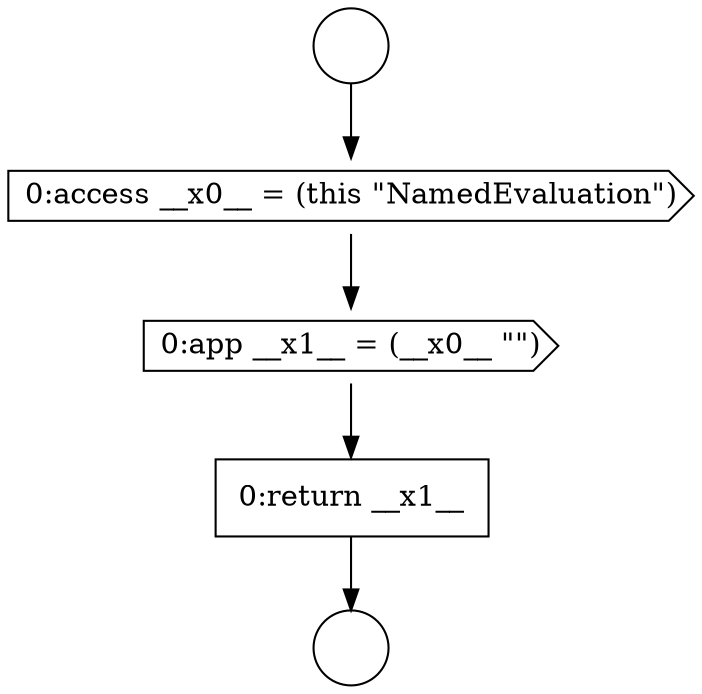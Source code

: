 digraph {
  node9305 [shape=none, margin=0, label=<<font color="black">
    <table border="0" cellborder="1" cellspacing="0" cellpadding="10">
      <tr><td align="left">0:return __x1__</td></tr>
    </table>
  </font>> color="black" fillcolor="white" style=filled]
  node9304 [shape=cds, label=<<font color="black">0:app __x1__ = (__x0__ &quot;&quot;)</font>> color="black" fillcolor="white" style=filled]
  node9301 [shape=circle label=" " color="black" fillcolor="white" style=filled]
  node9302 [shape=circle label=" " color="black" fillcolor="white" style=filled]
  node9303 [shape=cds, label=<<font color="black">0:access __x0__ = (this &quot;NamedEvaluation&quot;)</font>> color="black" fillcolor="white" style=filled]
  node9301 -> node9303 [ color="black"]
  node9303 -> node9304 [ color="black"]
  node9304 -> node9305 [ color="black"]
  node9305 -> node9302 [ color="black"]
}
